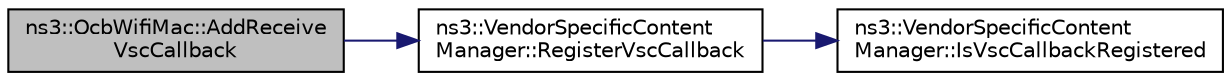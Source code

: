 digraph "ns3::OcbWifiMac::AddReceiveVscCallback"
{
 // LATEX_PDF_SIZE
  edge [fontname="Helvetica",fontsize="10",labelfontname="Helvetica",labelfontsize="10"];
  node [fontname="Helvetica",fontsize="10",shape=record];
  rankdir="LR";
  Node1 [label="ns3::OcbWifiMac::AddReceive\lVscCallback",height=0.2,width=0.4,color="black", fillcolor="grey75", style="filled", fontcolor="black",tooltip=" "];
  Node1 -> Node2 [color="midnightblue",fontsize="10",style="solid",fontname="Helvetica"];
  Node2 [label="ns3::VendorSpecificContent\lManager::RegisterVscCallback",height=0.2,width=0.4,color="black", fillcolor="white", style="filled",URL="$classns3_1_1_vendor_specific_content_manager.html#a133e95911bc4e010e2cf7d4f2472d6fe",tooltip=" "];
  Node2 -> Node3 [color="midnightblue",fontsize="10",style="solid",fontname="Helvetica"];
  Node3 [label="ns3::VendorSpecificContent\lManager::IsVscCallbackRegistered",height=0.2,width=0.4,color="black", fillcolor="white", style="filled",URL="$classns3_1_1_vendor_specific_content_manager.html#a5c1df1cbbfa463323ef7284cc83ac4c6",tooltip=" "];
}
